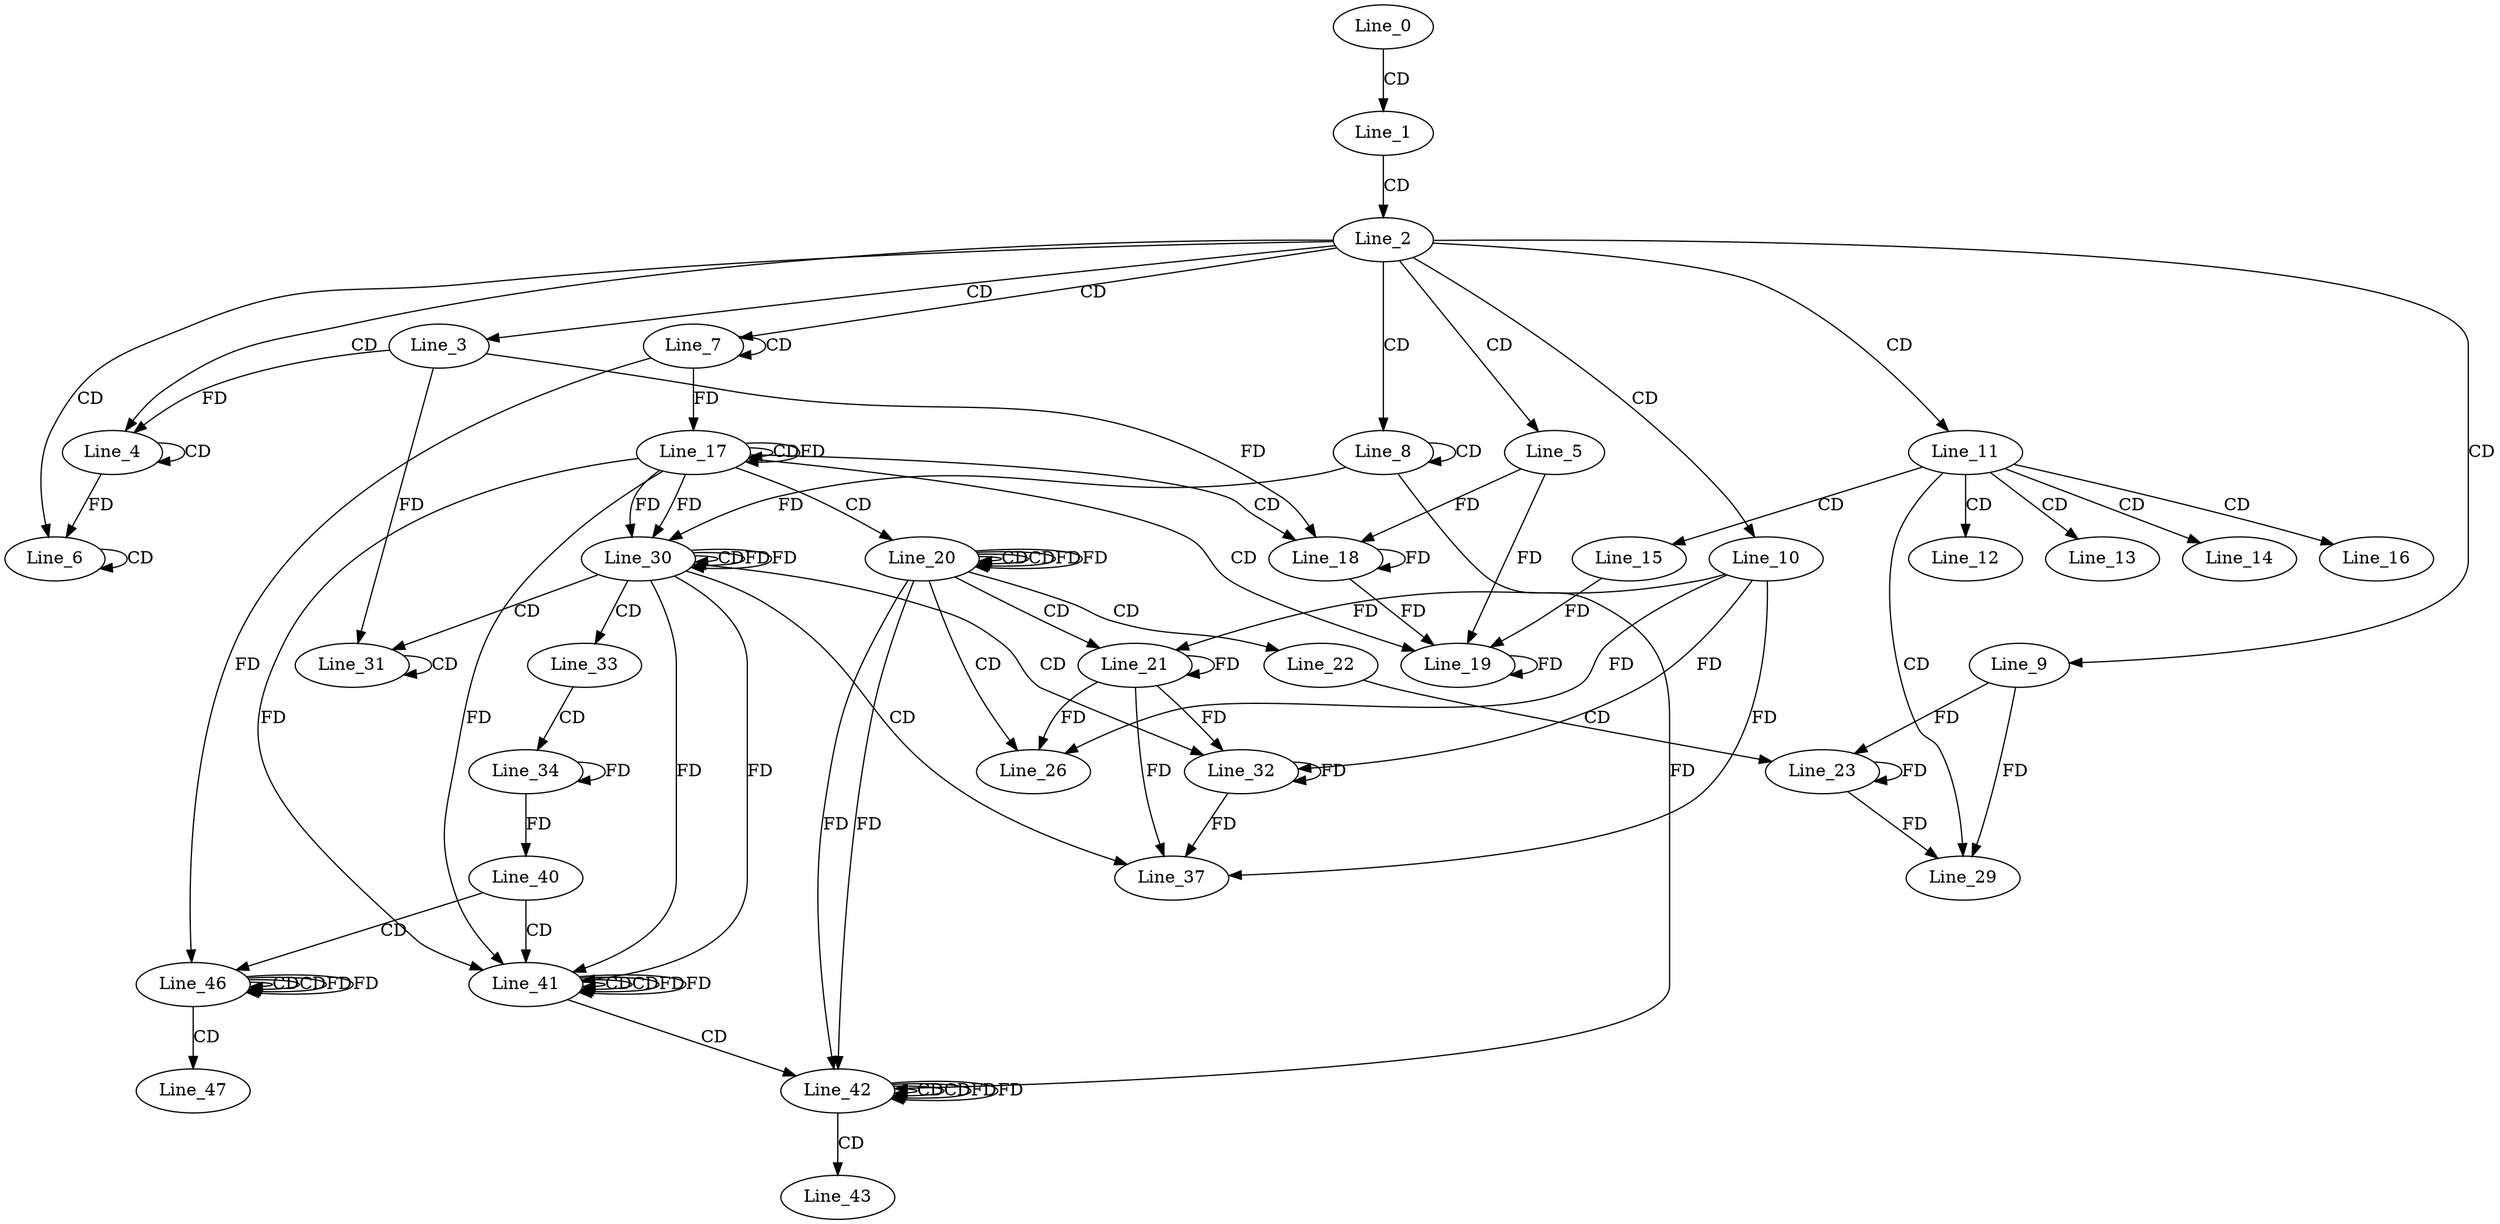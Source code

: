 digraph G {
  Line_0;
  Line_1;
  Line_2;
  Line_3;
  Line_4;
  Line_4;
  Line_5;
  Line_6;
  Line_6;
  Line_7;
  Line_7;
  Line_8;
  Line_8;
  Line_9;
  Line_10;
  Line_11;
  Line_12;
  Line_13;
  Line_14;
  Line_15;
  Line_16;
  Line_17;
  Line_17;
  Line_17;
  Line_18;
  Line_18;
  Line_19;
  Line_19;
  Line_20;
  Line_20;
  Line_20;
  Line_21;
  Line_21;
  Line_22;
  Line_23;
  Line_26;
  Line_29;
  Line_30;
  Line_30;
  Line_30;
  Line_31;
  Line_31;
  Line_32;
  Line_32;
  Line_33;
  Line_34;
  Line_37;
  Line_40;
  Line_41;
  Line_41;
  Line_41;
  Line_42;
  Line_42;
  Line_42;
  Line_43;
  Line_46;
  Line_46;
  Line_46;
  Line_47;
  Line_0 -> Line_1 [ label="CD" ];
  Line_1 -> Line_2 [ label="CD" ];
  Line_2 -> Line_3 [ label="CD" ];
  Line_2 -> Line_4 [ label="CD" ];
  Line_4 -> Line_4 [ label="CD" ];
  Line_3 -> Line_4 [ label="FD" ];
  Line_2 -> Line_5 [ label="CD" ];
  Line_2 -> Line_6 [ label="CD" ];
  Line_6 -> Line_6 [ label="CD" ];
  Line_4 -> Line_6 [ label="FD" ];
  Line_2 -> Line_7 [ label="CD" ];
  Line_7 -> Line_7 [ label="CD" ];
  Line_2 -> Line_8 [ label="CD" ];
  Line_8 -> Line_8 [ label="CD" ];
  Line_2 -> Line_9 [ label="CD" ];
  Line_2 -> Line_10 [ label="CD" ];
  Line_2 -> Line_11 [ label="CD" ];
  Line_11 -> Line_12 [ label="CD" ];
  Line_11 -> Line_13 [ label="CD" ];
  Line_11 -> Line_14 [ label="CD" ];
  Line_11 -> Line_15 [ label="CD" ];
  Line_11 -> Line_16 [ label="CD" ];
  Line_7 -> Line_17 [ label="FD" ];
  Line_17 -> Line_17 [ label="CD" ];
  Line_17 -> Line_17 [ label="FD" ];
  Line_17 -> Line_18 [ label="CD" ];
  Line_18 -> Line_18 [ label="FD" ];
  Line_5 -> Line_18 [ label="FD" ];
  Line_3 -> Line_18 [ label="FD" ];
  Line_17 -> Line_19 [ label="CD" ];
  Line_19 -> Line_19 [ label="FD" ];
  Line_15 -> Line_19 [ label="FD" ];
  Line_18 -> Line_19 [ label="FD" ];
  Line_5 -> Line_19 [ label="FD" ];
  Line_17 -> Line_20 [ label="CD" ];
  Line_20 -> Line_20 [ label="CD" ];
  Line_20 -> Line_20 [ label="CD" ];
  Line_20 -> Line_20 [ label="FD" ];
  Line_20 -> Line_21 [ label="CD" ];
  Line_21 -> Line_21 [ label="FD" ];
  Line_10 -> Line_21 [ label="FD" ];
  Line_20 -> Line_22 [ label="CD" ];
  Line_22 -> Line_23 [ label="CD" ];
  Line_23 -> Line_23 [ label="FD" ];
  Line_9 -> Line_23 [ label="FD" ];
  Line_20 -> Line_26 [ label="CD" ];
  Line_21 -> Line_26 [ label="FD" ];
  Line_10 -> Line_26 [ label="FD" ];
  Line_11 -> Line_29 [ label="CD" ];
  Line_23 -> Line_29 [ label="FD" ];
  Line_9 -> Line_29 [ label="FD" ];
  Line_17 -> Line_30 [ label="FD" ];
  Line_8 -> Line_30 [ label="FD" ];
  Line_30 -> Line_30 [ label="CD" ];
  Line_30 -> Line_30 [ label="FD" ];
  Line_17 -> Line_30 [ label="FD" ];
  Line_30 -> Line_31 [ label="CD" ];
  Line_31 -> Line_31 [ label="CD" ];
  Line_3 -> Line_31 [ label="FD" ];
  Line_30 -> Line_32 [ label="CD" ];
  Line_32 -> Line_32 [ label="FD" ];
  Line_21 -> Line_32 [ label="FD" ];
  Line_10 -> Line_32 [ label="FD" ];
  Line_30 -> Line_33 [ label="CD" ];
  Line_33 -> Line_34 [ label="CD" ];
  Line_34 -> Line_34 [ label="FD" ];
  Line_30 -> Line_37 [ label="CD" ];
  Line_32 -> Line_37 [ label="FD" ];
  Line_21 -> Line_37 [ label="FD" ];
  Line_10 -> Line_37 [ label="FD" ];
  Line_34 -> Line_40 [ label="FD" ];
  Line_40 -> Line_41 [ label="CD" ];
  Line_41 -> Line_41 [ label="CD" ];
  Line_30 -> Line_41 [ label="FD" ];
  Line_17 -> Line_41 [ label="FD" ];
  Line_41 -> Line_41 [ label="CD" ];
  Line_41 -> Line_41 [ label="FD" ];
  Line_30 -> Line_41 [ label="FD" ];
  Line_17 -> Line_41 [ label="FD" ];
  Line_41 -> Line_42 [ label="CD" ];
  Line_42 -> Line_42 [ label="CD" ];
  Line_20 -> Line_42 [ label="FD" ];
  Line_8 -> Line_42 [ label="FD" ];
  Line_42 -> Line_42 [ label="CD" ];
  Line_42 -> Line_42 [ label="FD" ];
  Line_20 -> Line_42 [ label="FD" ];
  Line_42 -> Line_43 [ label="CD" ];
  Line_40 -> Line_46 [ label="CD" ];
  Line_46 -> Line_46 [ label="CD" ];
  Line_7 -> Line_46 [ label="FD" ];
  Line_46 -> Line_46 [ label="CD" ];
  Line_46 -> Line_46 [ label="FD" ];
  Line_46 -> Line_47 [ label="CD" ];
  Line_20 -> Line_20 [ label="FD" ];
  Line_30 -> Line_30 [ label="FD" ];
  Line_41 -> Line_41 [ label="FD" ];
  Line_42 -> Line_42 [ label="FD" ];
  Line_46 -> Line_46 [ label="FD" ];
}
